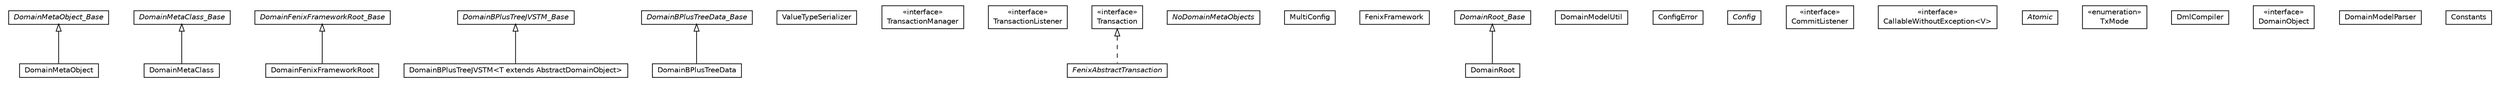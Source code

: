 #!/usr/local/bin/dot
#
# Class diagram 
# Generated by UMLGraph version 5.1 (http://www.umlgraph.org/)
#

digraph G {
	edge [fontname="Helvetica",fontsize=10,labelfontname="Helvetica",labelfontsize=10];
	node [fontname="Helvetica",fontsize=10,shape=plaintext];
	nodesep=0.25;
	ranksep=0.5;
	// pt.ist.fenixframework.DomainMetaObject_Base
	c0 [label=<<table title="pt.ist.fenixframework.DomainMetaObject_Base" border="0" cellborder="1" cellspacing="0" cellpadding="2" port="p" href="./DomainMetaObject_Base.html">
		<tr><td><table border="0" cellspacing="0" cellpadding="1">
<tr><td align="center" balign="center"><font face="Helvetica-Oblique"> DomainMetaObject_Base </font></td></tr>
		</table></td></tr>
		</table>>, fontname="Helvetica", fontcolor="black", fontsize=10.0];
	// pt.ist.fenixframework.DomainMetaObject
	c1 [label=<<table title="pt.ist.fenixframework.DomainMetaObject" border="0" cellborder="1" cellspacing="0" cellpadding="2" port="p" href="./DomainMetaObject.html">
		<tr><td><table border="0" cellspacing="0" cellpadding="1">
<tr><td align="center" balign="center"> DomainMetaObject </td></tr>
		</table></td></tr>
		</table>>, fontname="Helvetica", fontcolor="black", fontsize=10.0];
	// pt.ist.fenixframework.DomainMetaClass_Base
	c2 [label=<<table title="pt.ist.fenixframework.DomainMetaClass_Base" border="0" cellborder="1" cellspacing="0" cellpadding="2" port="p" href="./DomainMetaClass_Base.html">
		<tr><td><table border="0" cellspacing="0" cellpadding="1">
<tr><td align="center" balign="center"><font face="Helvetica-Oblique"> DomainMetaClass_Base </font></td></tr>
		</table></td></tr>
		</table>>, fontname="Helvetica", fontcolor="black", fontsize=10.0];
	// pt.ist.fenixframework.DomainMetaClass
	c3 [label=<<table title="pt.ist.fenixframework.DomainMetaClass" border="0" cellborder="1" cellspacing="0" cellpadding="2" port="p" href="./DomainMetaClass.html">
		<tr><td><table border="0" cellspacing="0" cellpadding="1">
<tr><td align="center" balign="center"> DomainMetaClass </td></tr>
		</table></td></tr>
		</table>>, fontname="Helvetica", fontcolor="black", fontsize=10.0];
	// pt.ist.fenixframework.DomainFenixFrameworkRoot_Base
	c4 [label=<<table title="pt.ist.fenixframework.DomainFenixFrameworkRoot_Base" border="0" cellborder="1" cellspacing="0" cellpadding="2" port="p" href="./DomainFenixFrameworkRoot_Base.html">
		<tr><td><table border="0" cellspacing="0" cellpadding="1">
<tr><td align="center" balign="center"><font face="Helvetica-Oblique"> DomainFenixFrameworkRoot_Base </font></td></tr>
		</table></td></tr>
		</table>>, fontname="Helvetica", fontcolor="black", fontsize=10.0];
	// pt.ist.fenixframework.DomainFenixFrameworkRoot
	c5 [label=<<table title="pt.ist.fenixframework.DomainFenixFrameworkRoot" border="0" cellborder="1" cellspacing="0" cellpadding="2" port="p" href="./DomainFenixFrameworkRoot.html">
		<tr><td><table border="0" cellspacing="0" cellpadding="1">
<tr><td align="center" balign="center"> DomainFenixFrameworkRoot </td></tr>
		</table></td></tr>
		</table>>, fontname="Helvetica", fontcolor="black", fontsize=10.0];
	// pt.ist.fenixframework.DomainBPlusTreeJVSTM_Base
	c6 [label=<<table title="pt.ist.fenixframework.DomainBPlusTreeJVSTM_Base" border="0" cellborder="1" cellspacing="0" cellpadding="2" port="p" href="./DomainBPlusTreeJVSTM_Base.html">
		<tr><td><table border="0" cellspacing="0" cellpadding="1">
<tr><td align="center" balign="center"><font face="Helvetica-Oblique"> DomainBPlusTreeJVSTM_Base </font></td></tr>
		</table></td></tr>
		</table>>, fontname="Helvetica", fontcolor="black", fontsize=10.0];
	// pt.ist.fenixframework.DomainBPlusTreeJVSTM<T extends pt.ist.fenixframework.core.AbstractDomainObject>
	c7 [label=<<table title="pt.ist.fenixframework.DomainBPlusTreeJVSTM" border="0" cellborder="1" cellspacing="0" cellpadding="2" port="p" href="./DomainBPlusTreeJVSTM.html">
		<tr><td><table border="0" cellspacing="0" cellpadding="1">
<tr><td align="center" balign="center"> DomainBPlusTreeJVSTM&lt;T extends AbstractDomainObject&gt; </td></tr>
		</table></td></tr>
		</table>>, fontname="Helvetica", fontcolor="black", fontsize=10.0];
	// pt.ist.fenixframework.DomainBPlusTreeData_Base
	c8 [label=<<table title="pt.ist.fenixframework.DomainBPlusTreeData_Base" border="0" cellborder="1" cellspacing="0" cellpadding="2" port="p" href="./DomainBPlusTreeData_Base.html">
		<tr><td><table border="0" cellspacing="0" cellpadding="1">
<tr><td align="center" balign="center"><font face="Helvetica-Oblique"> DomainBPlusTreeData_Base </font></td></tr>
		</table></td></tr>
		</table>>, fontname="Helvetica", fontcolor="black", fontsize=10.0];
	// pt.ist.fenixframework.DomainBPlusTreeData
	c9 [label=<<table title="pt.ist.fenixframework.DomainBPlusTreeData" border="0" cellborder="1" cellspacing="0" cellpadding="2" port="p" href="./DomainBPlusTreeData.html">
		<tr><td><table border="0" cellspacing="0" cellpadding="1">
<tr><td align="center" balign="center"> DomainBPlusTreeData </td></tr>
		</table></td></tr>
		</table>>, fontname="Helvetica", fontcolor="black", fontsize=10.0];
	// pt.ist.fenixframework.ValueTypeSerializer
	c10 [label=<<table title="pt.ist.fenixframework.ValueTypeSerializer" border="0" cellborder="1" cellspacing="0" cellpadding="2" port="p" href="./ValueTypeSerializer.html">
		<tr><td><table border="0" cellspacing="0" cellpadding="1">
<tr><td align="center" balign="center"> ValueTypeSerializer </td></tr>
		</table></td></tr>
		</table>>, fontname="Helvetica", fontcolor="black", fontsize=10.0];
	// pt.ist.fenixframework.TransactionManager
	c11 [label=<<table title="pt.ist.fenixframework.TransactionManager" border="0" cellborder="1" cellspacing="0" cellpadding="2" port="p" href="./TransactionManager.html">
		<tr><td><table border="0" cellspacing="0" cellpadding="1">
<tr><td align="center" balign="center"> &#171;interface&#187; </td></tr>
<tr><td align="center" balign="center"> TransactionManager </td></tr>
		</table></td></tr>
		</table>>, fontname="Helvetica", fontcolor="black", fontsize=10.0];
	// pt.ist.fenixframework.TransactionListener
	c12 [label=<<table title="pt.ist.fenixframework.TransactionListener" border="0" cellborder="1" cellspacing="0" cellpadding="2" port="p" href="./TransactionListener.html">
		<tr><td><table border="0" cellspacing="0" cellpadding="1">
<tr><td align="center" balign="center"> &#171;interface&#187; </td></tr>
<tr><td align="center" balign="center"> TransactionListener </td></tr>
		</table></td></tr>
		</table>>, fontname="Helvetica", fontcolor="black", fontsize=10.0];
	// pt.ist.fenixframework.Transaction
	c13 [label=<<table title="pt.ist.fenixframework.Transaction" border="0" cellborder="1" cellspacing="0" cellpadding="2" port="p" href="./Transaction.html">
		<tr><td><table border="0" cellspacing="0" cellpadding="1">
<tr><td align="center" balign="center"> &#171;interface&#187; </td></tr>
<tr><td align="center" balign="center"> Transaction </td></tr>
		</table></td></tr>
		</table>>, fontname="Helvetica", fontcolor="black", fontsize=10.0];
	// pt.ist.fenixframework.NoDomainMetaObjects
	c14 [label=<<table title="pt.ist.fenixframework.NoDomainMetaObjects" border="0" cellborder="1" cellspacing="0" cellpadding="2" port="p" href="./NoDomainMetaObjects.html">
		<tr><td><table border="0" cellspacing="0" cellpadding="1">
<tr><td align="center" balign="center"><font face="Helvetica-Oblique"> NoDomainMetaObjects </font></td></tr>
		</table></td></tr>
		</table>>, fontname="Helvetica", fontcolor="black", fontsize=10.0];
	// pt.ist.fenixframework.MultiConfig
	c15 [label=<<table title="pt.ist.fenixframework.MultiConfig" border="0" cellborder="1" cellspacing="0" cellpadding="2" port="p" href="./MultiConfig.html">
		<tr><td><table border="0" cellspacing="0" cellpadding="1">
<tr><td align="center" balign="center"> MultiConfig </td></tr>
		</table></td></tr>
		</table>>, fontname="Helvetica", fontcolor="black", fontsize=10.0];
	// pt.ist.fenixframework.FenixFramework
	c16 [label=<<table title="pt.ist.fenixframework.FenixFramework" border="0" cellborder="1" cellspacing="0" cellpadding="2" port="p" href="./FenixFramework.html">
		<tr><td><table border="0" cellspacing="0" cellpadding="1">
<tr><td align="center" balign="center"> FenixFramework </td></tr>
		</table></td></tr>
		</table>>, fontname="Helvetica", fontcolor="black", fontsize=10.0];
	// pt.ist.fenixframework.FenixAbstractTransaction
	c17 [label=<<table title="pt.ist.fenixframework.FenixAbstractTransaction" border="0" cellborder="1" cellspacing="0" cellpadding="2" port="p" href="./FenixAbstractTransaction.html">
		<tr><td><table border="0" cellspacing="0" cellpadding="1">
<tr><td align="center" balign="center"><font face="Helvetica-Oblique"> FenixAbstractTransaction </font></td></tr>
		</table></td></tr>
		</table>>, fontname="Helvetica", fontcolor="black", fontsize=10.0];
	// pt.ist.fenixframework.DomainRoot_Base
	c18 [label=<<table title="pt.ist.fenixframework.DomainRoot_Base" border="0" cellborder="1" cellspacing="0" cellpadding="2" port="p" href="./DomainRoot_Base.html">
		<tr><td><table border="0" cellspacing="0" cellpadding="1">
<tr><td align="center" balign="center"><font face="Helvetica-Oblique"> DomainRoot_Base </font></td></tr>
		</table></td></tr>
		</table>>, fontname="Helvetica", fontcolor="black", fontsize=10.0];
	// pt.ist.fenixframework.DomainRoot
	c19 [label=<<table title="pt.ist.fenixframework.DomainRoot" border="0" cellborder="1" cellspacing="0" cellpadding="2" port="p" href="./DomainRoot.html">
		<tr><td><table border="0" cellspacing="0" cellpadding="1">
<tr><td align="center" balign="center"> DomainRoot </td></tr>
		</table></td></tr>
		</table>>, fontname="Helvetica", fontcolor="black", fontsize=10.0];
	// pt.ist.fenixframework.DomainModelUtil
	c20 [label=<<table title="pt.ist.fenixframework.DomainModelUtil" border="0" cellborder="1" cellspacing="0" cellpadding="2" port="p" href="./DomainModelUtil.html">
		<tr><td><table border="0" cellspacing="0" cellpadding="1">
<tr><td align="center" balign="center"> DomainModelUtil </td></tr>
		</table></td></tr>
		</table>>, fontname="Helvetica", fontcolor="black", fontsize=10.0];
	// pt.ist.fenixframework.ConfigError
	c21 [label=<<table title="pt.ist.fenixframework.ConfigError" border="0" cellborder="1" cellspacing="0" cellpadding="2" port="p" href="./ConfigError.html">
		<tr><td><table border="0" cellspacing="0" cellpadding="1">
<tr><td align="center" balign="center"> ConfigError </td></tr>
		</table></td></tr>
		</table>>, fontname="Helvetica", fontcolor="black", fontsize=10.0];
	// pt.ist.fenixframework.Config
	c22 [label=<<table title="pt.ist.fenixframework.Config" border="0" cellborder="1" cellspacing="0" cellpadding="2" port="p" href="./Config.html">
		<tr><td><table border="0" cellspacing="0" cellpadding="1">
<tr><td align="center" balign="center"><font face="Helvetica-Oblique"> Config </font></td></tr>
		</table></td></tr>
		</table>>, fontname="Helvetica", fontcolor="black", fontsize=10.0];
	// pt.ist.fenixframework.CommitListener
	c23 [label=<<table title="pt.ist.fenixframework.CommitListener" border="0" cellborder="1" cellspacing="0" cellpadding="2" port="p" href="./CommitListener.html">
		<tr><td><table border="0" cellspacing="0" cellpadding="1">
<tr><td align="center" balign="center"> &#171;interface&#187; </td></tr>
<tr><td align="center" balign="center"> CommitListener </td></tr>
		</table></td></tr>
		</table>>, fontname="Helvetica", fontcolor="black", fontsize=10.0];
	// pt.ist.fenixframework.CallableWithoutException<V>
	c24 [label=<<table title="pt.ist.fenixframework.CallableWithoutException" border="0" cellborder="1" cellspacing="0" cellpadding="2" port="p" href="./CallableWithoutException.html">
		<tr><td><table border="0" cellspacing="0" cellpadding="1">
<tr><td align="center" balign="center"> &#171;interface&#187; </td></tr>
<tr><td align="center" balign="center"> CallableWithoutException&lt;V&gt; </td></tr>
		</table></td></tr>
		</table>>, fontname="Helvetica", fontcolor="black", fontsize=10.0];
	// pt.ist.fenixframework.Atomic
	c25 [label=<<table title="pt.ist.fenixframework.Atomic" border="0" cellborder="1" cellspacing="0" cellpadding="2" port="p" href="./Atomic.html">
		<tr><td><table border="0" cellspacing="0" cellpadding="1">
<tr><td align="center" balign="center"><font face="Helvetica-Oblique"> Atomic </font></td></tr>
		</table></td></tr>
		</table>>, fontname="Helvetica", fontcolor="black", fontsize=10.0];
	// pt.ist.fenixframework.Atomic.TxMode
	c26 [label=<<table title="pt.ist.fenixframework.Atomic.TxMode" border="0" cellborder="1" cellspacing="0" cellpadding="2" port="p" href="./Atomic.TxMode.html">
		<tr><td><table border="0" cellspacing="0" cellpadding="1">
<tr><td align="center" balign="center"> &#171;enumeration&#187; </td></tr>
<tr><td align="center" balign="center"> TxMode </td></tr>
		</table></td></tr>
		</table>>, fontname="Helvetica", fontcolor="black", fontsize=10.0];
	// pt.ist.fenixframework.DmlCompiler
	c27 [label=<<table title="pt.ist.fenixframework.DmlCompiler" border="0" cellborder="1" cellspacing="0" cellpadding="2" port="p" href="./DmlCompiler.html">
		<tr><td><table border="0" cellspacing="0" cellpadding="1">
<tr><td align="center" balign="center"> DmlCompiler </td></tr>
		</table></td></tr>
		</table>>, fontname="Helvetica", fontcolor="black", fontsize=10.0];
	// pt.ist.fenixframework.DomainObject
	c28 [label=<<table title="pt.ist.fenixframework.DomainObject" border="0" cellborder="1" cellspacing="0" cellpadding="2" port="p" href="./DomainObject.html">
		<tr><td><table border="0" cellspacing="0" cellpadding="1">
<tr><td align="center" balign="center"> &#171;interface&#187; </td></tr>
<tr><td align="center" balign="center"> DomainObject </td></tr>
		</table></td></tr>
		</table>>, fontname="Helvetica", fontcolor="black", fontsize=10.0];
	// pt.ist.fenixframework.DomainModelParser
	c29 [label=<<table title="pt.ist.fenixframework.DomainModelParser" border="0" cellborder="1" cellspacing="0" cellpadding="2" port="p" href="./DomainModelParser.html">
		<tr><td><table border="0" cellspacing="0" cellpadding="1">
<tr><td align="center" balign="center"> DomainModelParser </td></tr>
		</table></td></tr>
		</table>>, fontname="Helvetica", fontcolor="black", fontsize=10.0];
	// pt.ist.fenixframework.Constants
	c30 [label=<<table title="pt.ist.fenixframework.Constants" border="0" cellborder="1" cellspacing="0" cellpadding="2" port="p" href="./Constants.html">
		<tr><td><table border="0" cellspacing="0" cellpadding="1">
<tr><td align="center" balign="center"> Constants </td></tr>
		</table></td></tr>
		</table>>, fontname="Helvetica", fontcolor="black", fontsize=10.0];
	//pt.ist.fenixframework.DomainMetaObject extends pt.ist.fenixframework.DomainMetaObject_Base
	c0:p -> c1:p [dir=back,arrowtail=empty];
	//pt.ist.fenixframework.DomainMetaClass extends pt.ist.fenixframework.DomainMetaClass_Base
	c2:p -> c3:p [dir=back,arrowtail=empty];
	//pt.ist.fenixframework.DomainFenixFrameworkRoot extends pt.ist.fenixframework.DomainFenixFrameworkRoot_Base
	c4:p -> c5:p [dir=back,arrowtail=empty];
	//pt.ist.fenixframework.DomainBPlusTreeJVSTM<T extends pt.ist.fenixframework.core.AbstractDomainObject> extends pt.ist.fenixframework.DomainBPlusTreeJVSTM_Base
	c6:p -> c7:p [dir=back,arrowtail=empty];
	//pt.ist.fenixframework.DomainBPlusTreeData extends pt.ist.fenixframework.DomainBPlusTreeData_Base
	c8:p -> c9:p [dir=back,arrowtail=empty];
	//pt.ist.fenixframework.FenixAbstractTransaction implements pt.ist.fenixframework.Transaction
	c13:p -> c17:p [dir=back,arrowtail=empty,style=dashed];
	//pt.ist.fenixframework.DomainRoot extends pt.ist.fenixframework.DomainRoot_Base
	c18:p -> c19:p [dir=back,arrowtail=empty];
}

